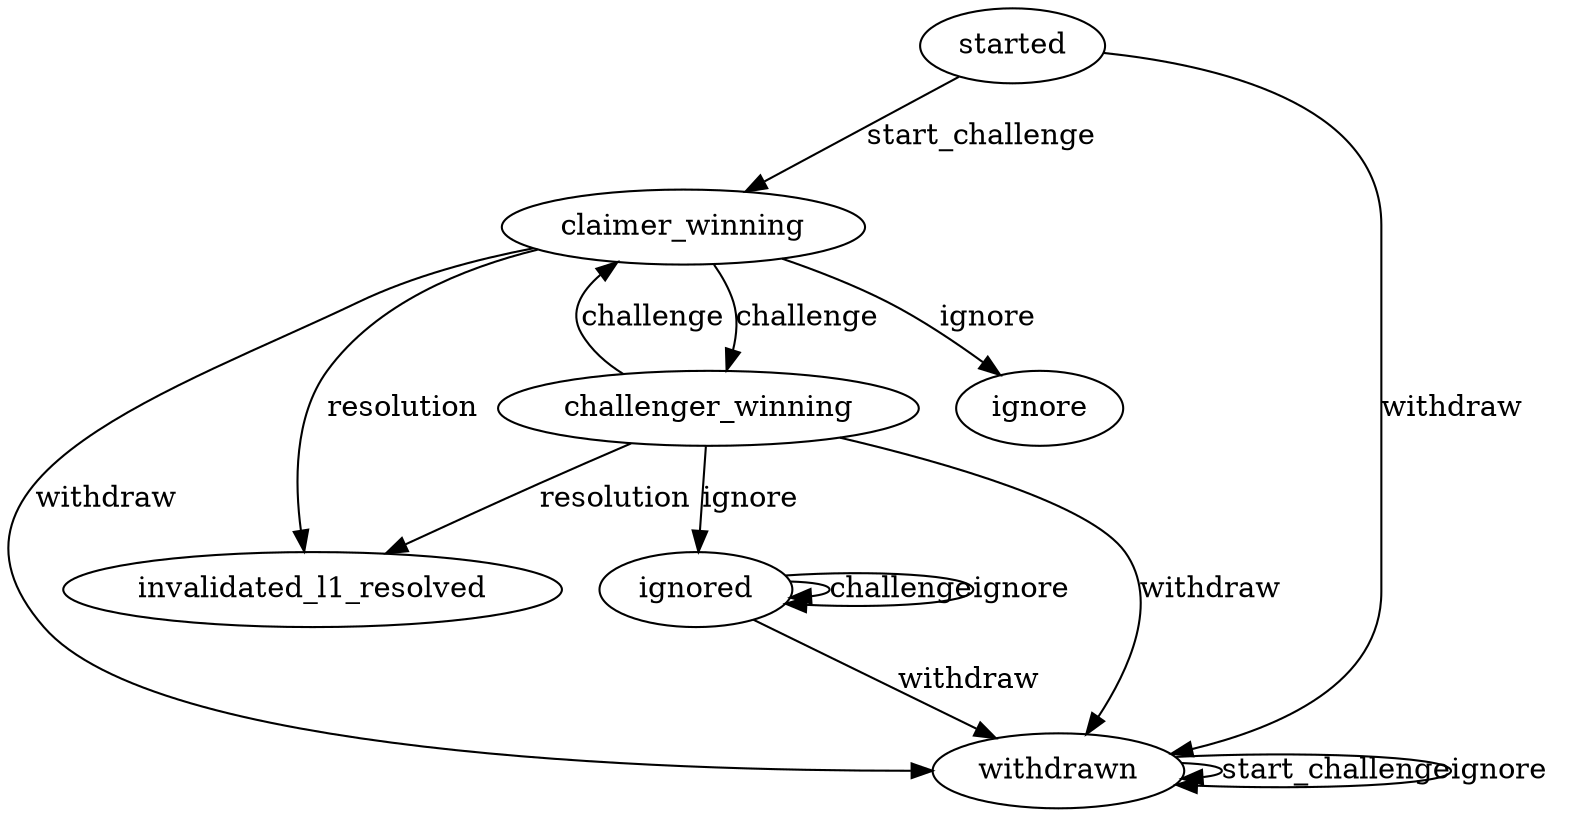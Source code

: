 digraph claim_state_machine {
    node [] started, claimer_winning, challenger_winning, invalidated_l1_resolved, ignored, withdrawn;

    started -> claimer_winning [label = start_challenge];
    withdrawn -> withdrawn [label = start_challenge];
    started -> withdrawn [label = withdraw];

    claimer_winning -> challenger_winning [label = challenge];
    challenger_winning -> claimer_winning [label = challenge];
    ignored -> ignored [label = challenge];

    claimer_winning -> invalidated_l1_resolved [label = resolution];
    challenger_winning -> invalidated_l1_resolved [label = resolution];

    claimer_winning -> withdrawn [label = withdraw];
    challenger_winning -> withdrawn [label = withdraw];
    ignored -> withdrawn [label = withdraw];

    claimer_winning -> ignore [label = ignore];
    challenger_winning -> ignored [label = ignore];
    ignored -> ignored [label = ignore];
    withdrawn -> withdrawn [label = ignore];
}
